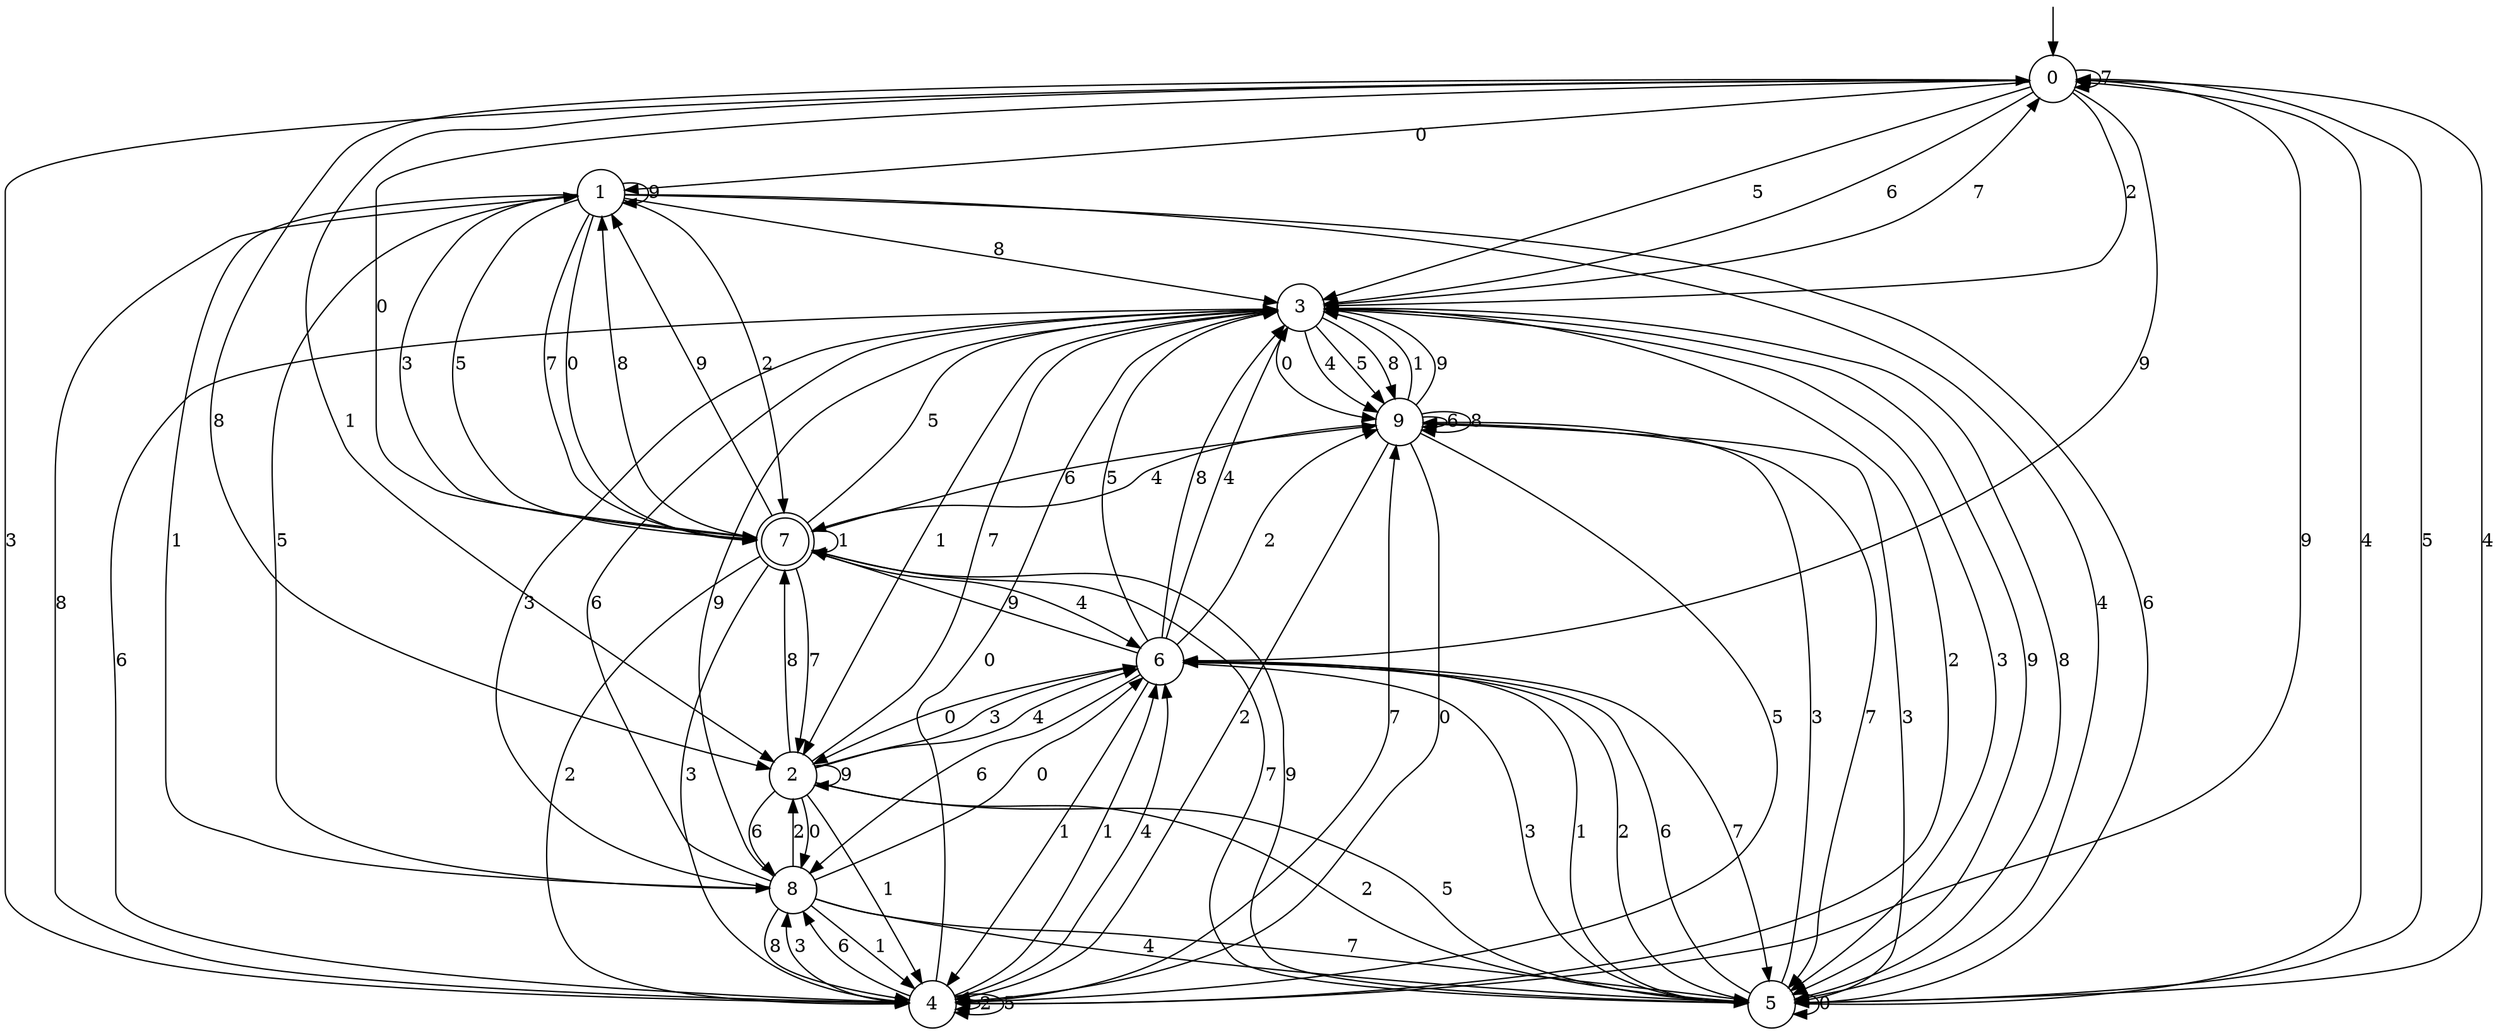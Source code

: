 digraph g {

	s0 [shape="circle" label="0"];
	s1 [shape="circle" label="1"];
	s2 [shape="circle" label="2"];
	s3 [shape="circle" label="3"];
	s4 [shape="circle" label="4"];
	s5 [shape="circle" label="5"];
	s6 [shape="circle" label="6"];
	s7 [shape="doublecircle" label="7"];
	s8 [shape="circle" label="8"];
	s9 [shape="circle" label="9"];
	s0 -> s1 [label="0"];
	s0 -> s2 [label="1"];
	s0 -> s3 [label="2"];
	s0 -> s4 [label="3"];
	s0 -> s5 [label="4"];
	s0 -> s3 [label="5"];
	s0 -> s3 [label="6"];
	s0 -> s0 [label="7"];
	s0 -> s2 [label="8"];
	s0 -> s6 [label="9"];
	s1 -> s7 [label="0"];
	s1 -> s8 [label="1"];
	s1 -> s7 [label="2"];
	s1 -> s7 [label="3"];
	s1 -> s5 [label="4"];
	s1 -> s7 [label="5"];
	s1 -> s5 [label="6"];
	s1 -> s7 [label="7"];
	s1 -> s3 [label="8"];
	s1 -> s1 [label="9"];
	s2 -> s8 [label="0"];
	s2 -> s4 [label="1"];
	s2 -> s5 [label="2"];
	s2 -> s6 [label="3"];
	s2 -> s6 [label="4"];
	s2 -> s5 [label="5"];
	s2 -> s8 [label="6"];
	s2 -> s3 [label="7"];
	s2 -> s7 [label="8"];
	s2 -> s2 [label="9"];
	s3 -> s9 [label="0"];
	s3 -> s2 [label="1"];
	s3 -> s4 [label="2"];
	s3 -> s5 [label="3"];
	s3 -> s9 [label="4"];
	s3 -> s9 [label="5"];
	s3 -> s4 [label="6"];
	s3 -> s0 [label="7"];
	s3 -> s9 [label="8"];
	s3 -> s5 [label="9"];
	s4 -> s3 [label="0"];
	s4 -> s6 [label="1"];
	s4 -> s4 [label="2"];
	s4 -> s8 [label="3"];
	s4 -> s6 [label="4"];
	s4 -> s4 [label="5"];
	s4 -> s8 [label="6"];
	s4 -> s9 [label="7"];
	s4 -> s1 [label="8"];
	s4 -> s0 [label="9"];
	s5 -> s5 [label="0"];
	s5 -> s6 [label="1"];
	s5 -> s6 [label="2"];
	s5 -> s9 [label="3"];
	s5 -> s0 [label="4"];
	s5 -> s0 [label="5"];
	s5 -> s6 [label="6"];
	s5 -> s7 [label="7"];
	s5 -> s3 [label="8"];
	s5 -> s7 [label="9"];
	s6 -> s2 [label="0"];
	s6 -> s4 [label="1"];
	s6 -> s9 [label="2"];
	s6 -> s5 [label="3"];
	s6 -> s3 [label="4"];
	s6 -> s3 [label="5"];
	s6 -> s8 [label="6"];
	s6 -> s5 [label="7"];
	s6 -> s3 [label="8"];
	s6 -> s7 [label="9"];
	s7 -> s0 [label="0"];
	s7 -> s7 [label="1"];
	s7 -> s4 [label="2"];
	s7 -> s4 [label="3"];
	s7 -> s6 [label="4"];
	s7 -> s3 [label="5"];
	s7 -> s9 [label="6"];
	s7 -> s2 [label="7"];
	s7 -> s1 [label="8"];
	s7 -> s1 [label="9"];
	s8 -> s6 [label="0"];
	s8 -> s4 [label="1"];
	s8 -> s2 [label="2"];
	s8 -> s3 [label="3"];
	s8 -> s5 [label="4"];
	s8 -> s1 [label="5"];
	s8 -> s3 [label="6"];
	s8 -> s5 [label="7"];
	s8 -> s4 [label="8"];
	s8 -> s3 [label="9"];
	s9 -> s4 [label="0"];
	s9 -> s3 [label="1"];
	s9 -> s4 [label="2"];
	s9 -> s5 [label="3"];
	s9 -> s7 [label="4"];
	s9 -> s4 [label="5"];
	s9 -> s9 [label="6"];
	s9 -> s5 [label="7"];
	s9 -> s9 [label="8"];
	s9 -> s3 [label="9"];

__start0 [label="" shape="none" width="0" height="0"];
__start0 -> s0;

}
